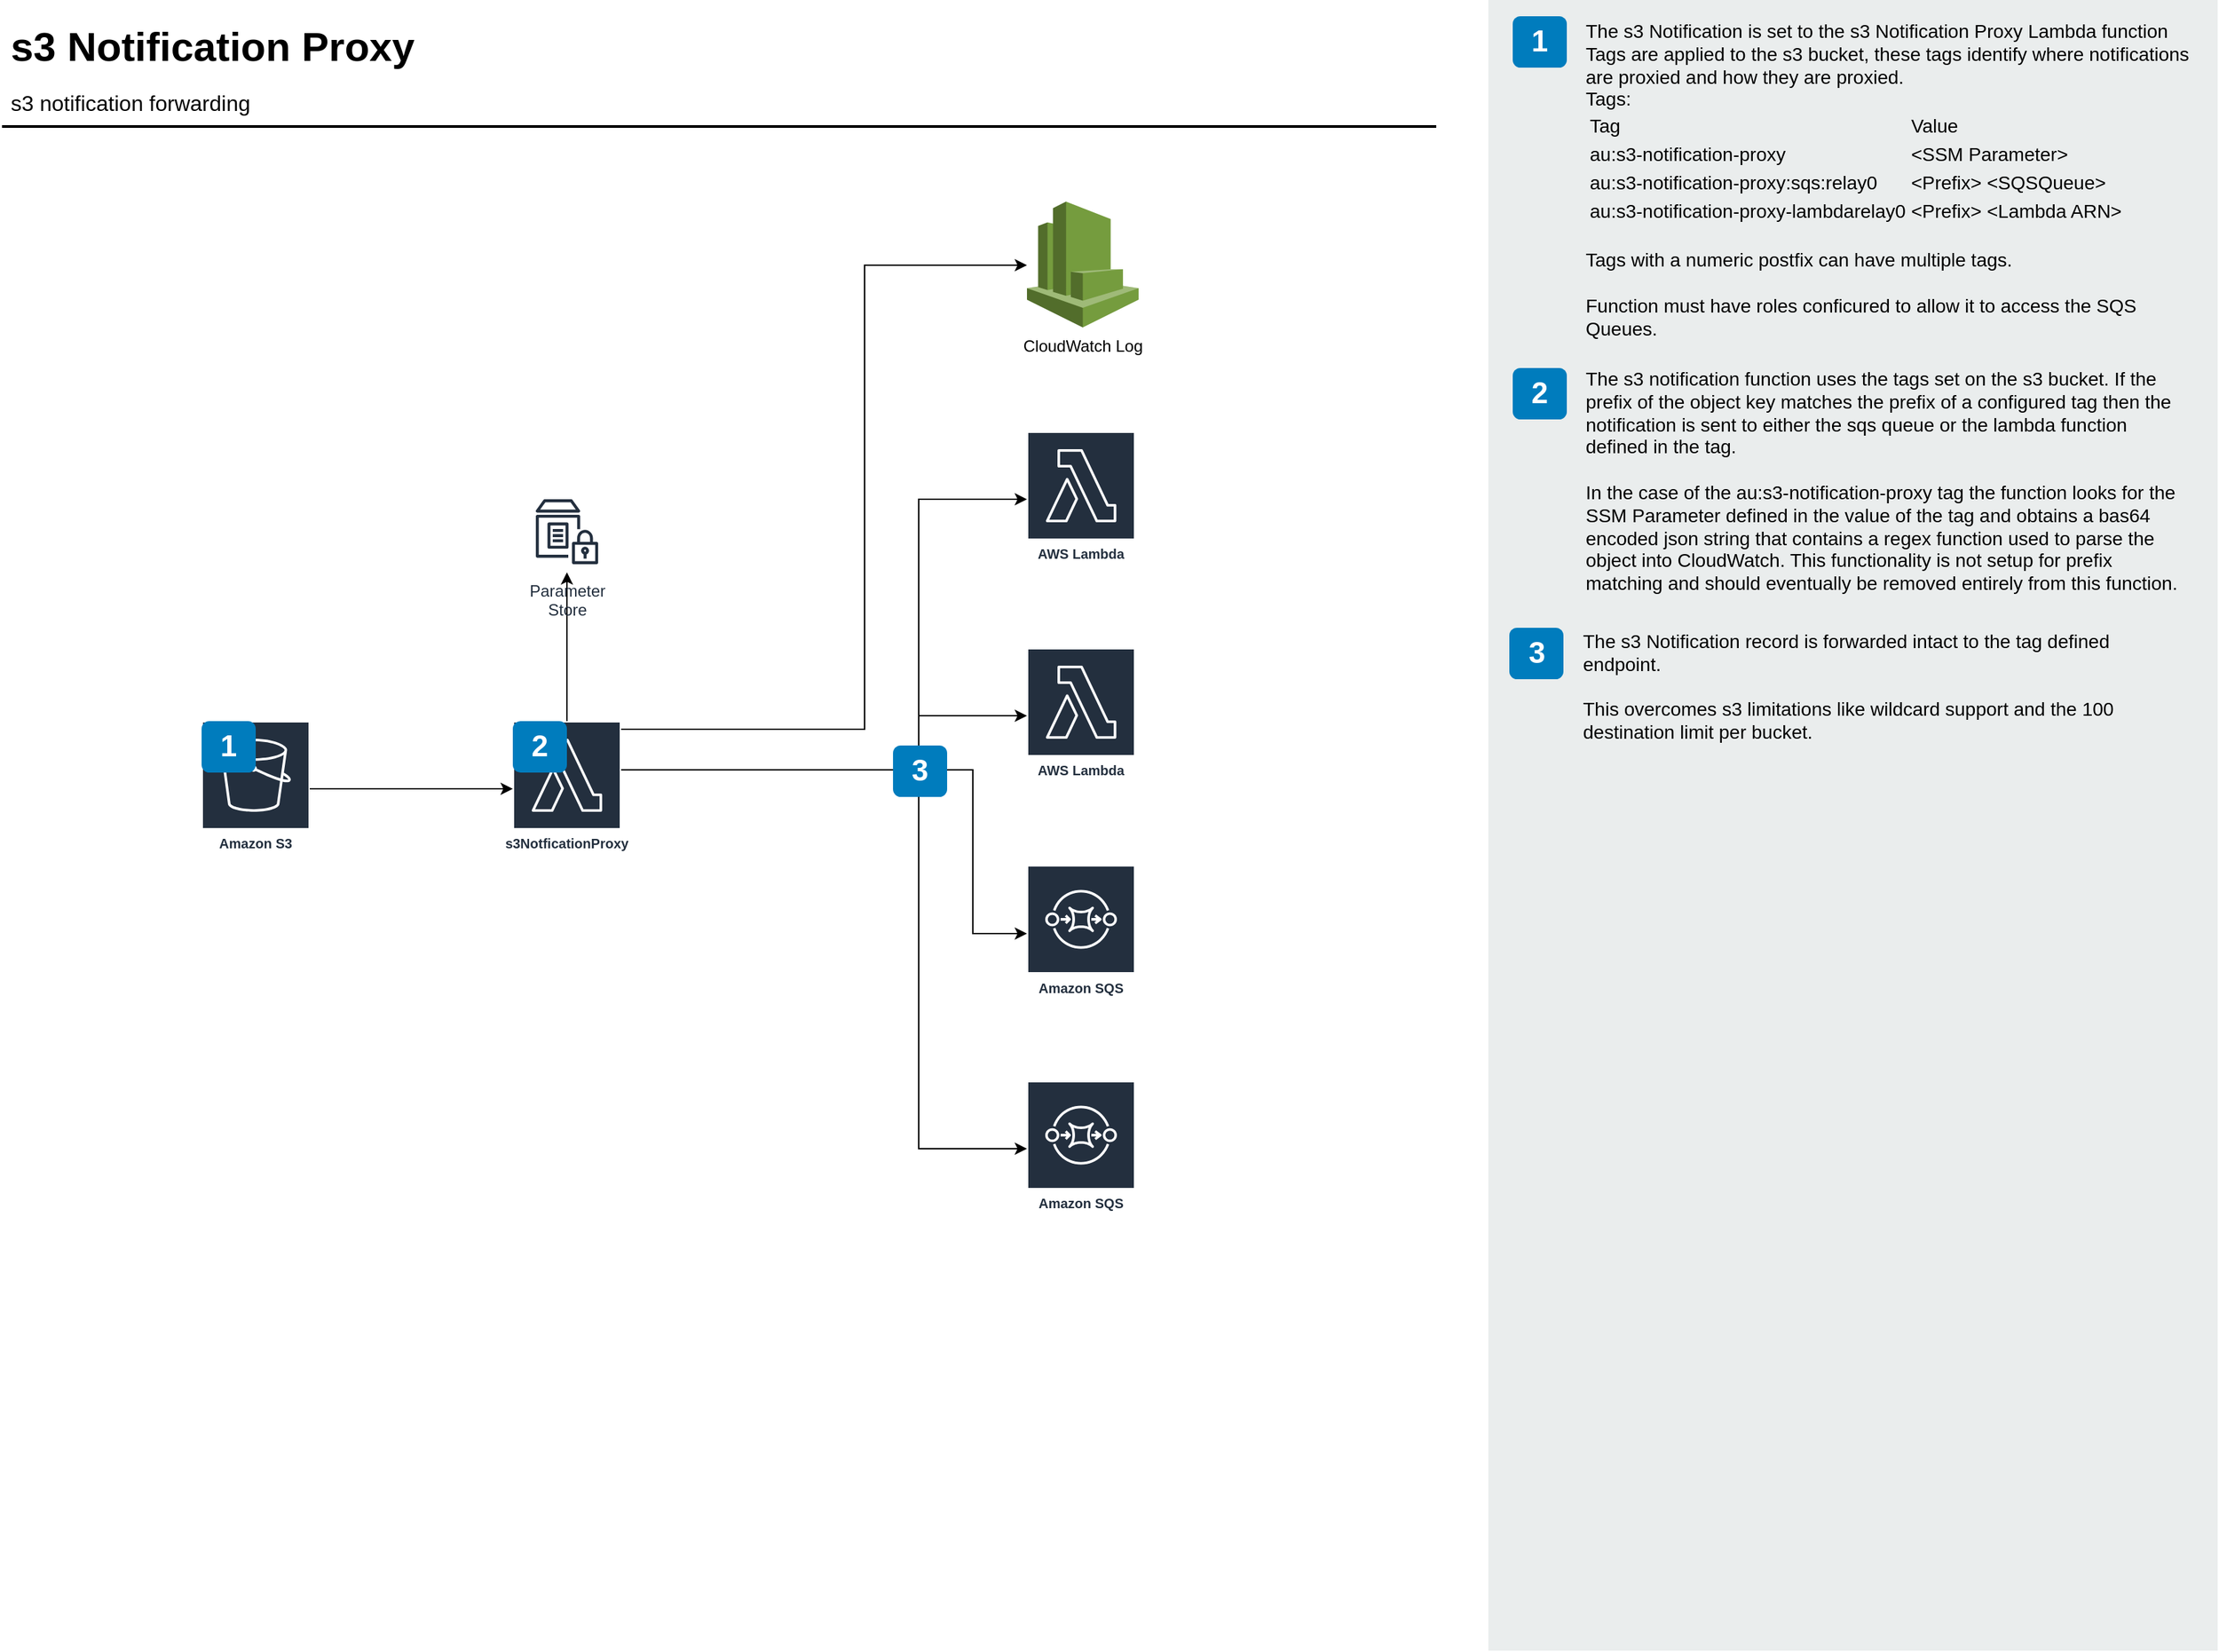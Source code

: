 <mxfile version="13.7.3" type="device"><diagram id="Ht1M8jgEwFfnCIfOTk4-" name="Page-1"><mxGraphModel dx="1871" dy="1117" grid="1" gridSize="10" guides="1" tooltips="1" connect="1" arrows="1" fold="1" page="1" pageScale="1" pageWidth="1169" pageHeight="827" math="0" shadow="0"><root><mxCell id="0"/><mxCell id="1" parent="0"/><mxCell id="-QjtrjUzRDEMRZ5MF8oH-47" value="s3 Notification Proxy" style="text;html=1;resizable=0;points=[];autosize=1;align=left;verticalAlign=top;spacingTop=-4;fontSize=30;fontStyle=1" parent="1" vertex="1"><mxGeometry x="56.5" y="64.5" width="310" height="40" as="geometry"/></mxCell><mxCell id="-QjtrjUzRDEMRZ5MF8oH-48" value="s3 notification forwarding" style="text;html=1;resizable=0;points=[];autosize=1;align=left;verticalAlign=top;spacingTop=-4;fontSize=16;" parent="1" vertex="1"><mxGeometry x="56.5" y="114.5" width="190" height="20" as="geometry"/></mxCell><mxCell id="SCVMTBWpLvtzJIhz15lM-1" value="" style="line;strokeWidth=2;html=1;fontSize=14;" parent="1" vertex="1"><mxGeometry x="52.5" y="139.5" width="1060" height="10" as="geometry"/></mxCell><mxCell id="7OVz4w7n9kzEPWy-4BBC-3" value="" style="rounded=0;whiteSpace=wrap;html=1;fillColor=#EAEDED;fontSize=22;fontColor=#FFFFFF;strokeColor=none;labelBackgroundColor=none;" parent="1" vertex="1"><mxGeometry x="1151" y="51" width="539" height="1220" as="geometry"/></mxCell><mxCell id="7OVz4w7n9kzEPWy-4BBC-4" value="1" style="rounded=1;whiteSpace=wrap;html=1;fillColor=#007CBD;strokeColor=none;fontColor=#FFFFFF;fontStyle=1;fontSize=22;labelBackgroundColor=none;" parent="1" vertex="1"><mxGeometry x="1169" y="63" width="40" height="38" as="geometry"/></mxCell><mxCell id="7OVz4w7n9kzEPWy-4BBC-5" value="2" style="rounded=1;whiteSpace=wrap;html=1;fillColor=#007CBD;strokeColor=none;fontColor=#FFFFFF;fontStyle=1;fontSize=22;labelBackgroundColor=none;" parent="1" vertex="1"><mxGeometry x="1169" y="323" width="40" height="38" as="geometry"/></mxCell><mxCell id="7OVz4w7n9kzEPWy-4BBC-6" value="3" style="rounded=1;whiteSpace=wrap;html=1;fillColor=#007CBD;strokeColor=none;fontColor=#FFFFFF;fontStyle=1;fontSize=22;labelBackgroundColor=none;" parent="1" vertex="1"><mxGeometry x="1166.5" y="515" width="40" height="38" as="geometry"/></mxCell><mxCell id="7OVz4w7n9kzEPWy-4BBC-13" value="&lt;span&gt;The s3 Notification is set to the s3 Notification Proxy Lambda function&lt;br&gt;Tags are applied to the s3 bucket, these tags identify where notifications are proxied and how they are proxied.&lt;br&gt;Tags:&lt;br&gt;&lt;/span&gt;&lt;span&gt;&lt;table&gt;&lt;tbody&gt;&lt;tr&gt;&lt;td&gt;Tag&lt;/td&gt;&lt;td&gt;Value&lt;/td&gt;&lt;/tr&gt;&lt;tr&gt;&lt;td&gt;au:s3-notification-proxy&lt;/td&gt;&lt;td&gt;&amp;lt;SSM Parameter&amp;gt;&lt;/td&gt;&lt;/tr&gt;&lt;tr&gt;&lt;td&gt;au:s3-notification-proxy:sqs:relay0&lt;/td&gt;&lt;td&gt;&amp;lt;Prefix&amp;gt; &amp;lt;SQSQueue&amp;gt;&lt;/td&gt;&lt;/tr&gt;&lt;tr&gt;&lt;td&gt;au:s3-notification-proxy-lambdarelay0&lt;/td&gt;&lt;td&gt;&amp;lt;Prefix&amp;gt; &amp;lt;Lambda ARN&amp;gt;&lt;/td&gt;&lt;/tr&gt;&lt;/tbody&gt;&lt;/table&gt;&lt;br&gt;Tags with a numeric postfix can have multiple tags.&lt;br&gt;&lt;br&gt;Function must have roles conficured to allow it to access the SQS Queues.&lt;br&gt;&lt;/span&gt;" style="text;html=1;align=left;verticalAlign=top;spacingTop=-4;fontSize=14;labelBackgroundColor=none;whiteSpace=wrap;" parent="1" vertex="1"><mxGeometry x="1220.5" y="62.5" width="449" height="247.5" as="geometry"/></mxCell><mxCell id="7OVz4w7n9kzEPWy-4BBC-15" value="&lt;span&gt;The s3 Notification record is forwarded intact to the tag defined endpoint.&lt;br&gt;&lt;/span&gt;&lt;br&gt;This overcomes s3 limitations like wildcard support and the 100 destination limit per bucket." style="text;html=1;align=left;verticalAlign=top;spacingTop=-4;fontSize=14;labelBackgroundColor=none;whiteSpace=wrap;" parent="1" vertex="1"><mxGeometry x="1218.5" y="513.5" width="450" height="117" as="geometry"/></mxCell><mxCell id="xlVM-sVzabk9LBT_bWZR-8" style="edgeStyle=orthogonalEdgeStyle;rounded=0;orthogonalLoop=1;jettySize=auto;html=1;" edge="1" parent="1" source="xlVM-sVzabk9LBT_bWZR-1" target="xlVM-sVzabk9LBT_bWZR-2"><mxGeometry relative="1" as="geometry"/></mxCell><mxCell id="xlVM-sVzabk9LBT_bWZR-1" value="Amazon S3" style="outlineConnect=0;fontColor=#232F3E;gradientColor=none;strokeColor=#ffffff;fillColor=#232F3E;dashed=0;verticalLabelPosition=middle;verticalAlign=bottom;align=center;html=1;whiteSpace=wrap;fontSize=10;fontStyle=1;spacing=3;shape=mxgraph.aws4.productIcon;prIcon=mxgraph.aws4.s3;" vertex="1" parent="1"><mxGeometry x="200" y="584" width="80" height="100" as="geometry"/></mxCell><mxCell id="xlVM-sVzabk9LBT_bWZR-9" style="edgeStyle=orthogonalEdgeStyle;rounded=0;orthogonalLoop=1;jettySize=auto;html=1;" edge="1" parent="1" source="xlVM-sVzabk9LBT_bWZR-2" target="xlVM-sVzabk9LBT_bWZR-7"><mxGeometry relative="1" as="geometry"><Array as="points"><mxPoint x="690" y="590"/><mxPoint x="690" y="247"/></Array></mxGeometry></mxCell><mxCell id="xlVM-sVzabk9LBT_bWZR-10" style="edgeStyle=orthogonalEdgeStyle;rounded=0;orthogonalLoop=1;jettySize=auto;html=1;" edge="1" parent="1" source="xlVM-sVzabk9LBT_bWZR-2" target="xlVM-sVzabk9LBT_bWZR-3"><mxGeometry relative="1" as="geometry"><Array as="points"><mxPoint x="730" y="620"/><mxPoint x="730" y="420"/></Array></mxGeometry></mxCell><mxCell id="xlVM-sVzabk9LBT_bWZR-11" style="edgeStyle=orthogonalEdgeStyle;rounded=0;orthogonalLoop=1;jettySize=auto;html=1;" edge="1" parent="1" source="xlVM-sVzabk9LBT_bWZR-2" target="xlVM-sVzabk9LBT_bWZR-4"><mxGeometry relative="1" as="geometry"><Array as="points"><mxPoint x="730" y="620"/><mxPoint x="730" y="580"/></Array></mxGeometry></mxCell><mxCell id="xlVM-sVzabk9LBT_bWZR-12" style="edgeStyle=orthogonalEdgeStyle;rounded=0;orthogonalLoop=1;jettySize=auto;html=1;" edge="1" parent="1" source="xlVM-sVzabk9LBT_bWZR-2" target="xlVM-sVzabk9LBT_bWZR-5"><mxGeometry relative="1" as="geometry"><Array as="points"><mxPoint x="770" y="620"/><mxPoint x="770" y="741"/></Array></mxGeometry></mxCell><mxCell id="xlVM-sVzabk9LBT_bWZR-13" style="edgeStyle=orthogonalEdgeStyle;rounded=0;orthogonalLoop=1;jettySize=auto;html=1;" edge="1" parent="1" source="xlVM-sVzabk9LBT_bWZR-2" target="xlVM-sVzabk9LBT_bWZR-6"><mxGeometry relative="1" as="geometry"><Array as="points"><mxPoint x="730" y="620"/><mxPoint x="730" y="900"/></Array></mxGeometry></mxCell><mxCell id="xlVM-sVzabk9LBT_bWZR-17" style="edgeStyle=orthogonalEdgeStyle;rounded=0;orthogonalLoop=1;jettySize=auto;html=1;" edge="1" parent="1" source="xlVM-sVzabk9LBT_bWZR-2" target="xlVM-sVzabk9LBT_bWZR-16"><mxGeometry relative="1" as="geometry"/></mxCell><mxCell id="xlVM-sVzabk9LBT_bWZR-2" value="s3NotficationProxy" style="outlineConnect=0;fontColor=#232F3E;gradientColor=none;strokeColor=#ffffff;fillColor=#232F3E;dashed=0;verticalLabelPosition=middle;verticalAlign=bottom;align=center;html=1;whiteSpace=wrap;fontSize=10;fontStyle=1;spacing=3;shape=mxgraph.aws4.productIcon;prIcon=mxgraph.aws4.lambda;" vertex="1" parent="1"><mxGeometry x="430" y="584" width="80" height="100" as="geometry"/></mxCell><mxCell id="xlVM-sVzabk9LBT_bWZR-3" value="AWS Lambda" style="outlineConnect=0;fontColor=#232F3E;gradientColor=none;strokeColor=#ffffff;fillColor=#232F3E;dashed=0;verticalLabelPosition=middle;verticalAlign=bottom;align=center;html=1;whiteSpace=wrap;fontSize=10;fontStyle=1;spacing=3;shape=mxgraph.aws4.productIcon;prIcon=mxgraph.aws4.lambda;" vertex="1" parent="1"><mxGeometry x="810" y="370" width="80" height="100" as="geometry"/></mxCell><mxCell id="xlVM-sVzabk9LBT_bWZR-4" value="AWS Lambda" style="outlineConnect=0;fontColor=#232F3E;gradientColor=none;strokeColor=#ffffff;fillColor=#232F3E;dashed=0;verticalLabelPosition=middle;verticalAlign=bottom;align=center;html=1;whiteSpace=wrap;fontSize=10;fontStyle=1;spacing=3;shape=mxgraph.aws4.productIcon;prIcon=mxgraph.aws4.lambda;" vertex="1" parent="1"><mxGeometry x="810" y="530" width="80" height="100" as="geometry"/></mxCell><mxCell id="xlVM-sVzabk9LBT_bWZR-5" value="Amazon SQS" style="outlineConnect=0;fontColor=#232F3E;gradientColor=none;strokeColor=#ffffff;fillColor=#232F3E;dashed=0;verticalLabelPosition=middle;verticalAlign=bottom;align=center;html=1;whiteSpace=wrap;fontSize=10;fontStyle=1;spacing=3;shape=mxgraph.aws4.productIcon;prIcon=mxgraph.aws4.sqs;" vertex="1" parent="1"><mxGeometry x="810" y="690.5" width="80" height="100" as="geometry"/></mxCell><mxCell id="xlVM-sVzabk9LBT_bWZR-6" value="Amazon SQS" style="outlineConnect=0;fontColor=#232F3E;gradientColor=none;strokeColor=#ffffff;fillColor=#232F3E;dashed=0;verticalLabelPosition=middle;verticalAlign=bottom;align=center;html=1;whiteSpace=wrap;fontSize=10;fontStyle=1;spacing=3;shape=mxgraph.aws4.productIcon;prIcon=mxgraph.aws4.sqs;" vertex="1" parent="1"><mxGeometry x="810" y="850" width="80" height="100" as="geometry"/></mxCell><mxCell id="xlVM-sVzabk9LBT_bWZR-7" value="CloudWatch Log" style="outlineConnect=0;dashed=0;verticalLabelPosition=bottom;verticalAlign=top;align=center;html=1;shape=mxgraph.aws3.cloudwatch;fillColor=#759C3E;gradientColor=none;" vertex="1" parent="1"><mxGeometry x="810" y="200" width="82.5" height="93" as="geometry"/></mxCell><mxCell id="xlVM-sVzabk9LBT_bWZR-14" value="1" style="rounded=1;whiteSpace=wrap;html=1;fillColor=#007CBD;strokeColor=none;fontColor=#FFFFFF;fontStyle=1;fontSize=22;labelBackgroundColor=none;" vertex="1" parent="1"><mxGeometry x="200" y="584" width="40" height="38" as="geometry"/></mxCell><mxCell id="xlVM-sVzabk9LBT_bWZR-16" value="Parameter&#10;Store" style="outlineConnect=0;fontColor=#232F3E;gradientColor=none;strokeColor=#232F3E;fillColor=#ffffff;dashed=0;verticalLabelPosition=bottom;verticalAlign=top;align=center;html=1;fontSize=12;fontStyle=0;aspect=fixed;shape=mxgraph.aws4.resourceIcon;resIcon=mxgraph.aws4.parameter_store;" vertex="1" parent="1"><mxGeometry x="440" y="414" width="60" height="60" as="geometry"/></mxCell><mxCell id="xlVM-sVzabk9LBT_bWZR-18" value="2" style="rounded=1;whiteSpace=wrap;html=1;fillColor=#007CBD;strokeColor=none;fontColor=#FFFFFF;fontStyle=1;fontSize=22;labelBackgroundColor=none;" vertex="1" parent="1"><mxGeometry x="430" y="584" width="40" height="38" as="geometry"/></mxCell><mxCell id="xlVM-sVzabk9LBT_bWZR-19" value="The s3 notification function uses the tags set on the s3 bucket. If the prefix of the object key matches the prefix of a configured tag then the notification is sent to either the sqs queue or the lambda function defined in the tag.&lt;br&gt;&lt;br&gt;In the case of the au:s3-notification-proxy tag the function looks for the SSM Parameter defined in the value of the tag and obtains a bas64 encoded json string that contains a regex function used to parse the object into CloudWatch. This functionality is not setup for prefix matching and should eventually be removed entirely from this function." style="text;html=1;align=left;verticalAlign=top;spacingTop=-4;fontSize=14;labelBackgroundColor=none;whiteSpace=wrap;" vertex="1" parent="1"><mxGeometry x="1220.5" y="320" width="450" height="173" as="geometry"/></mxCell><mxCell id="xlVM-sVzabk9LBT_bWZR-20" value="3" style="rounded=1;whiteSpace=wrap;html=1;fillColor=#007CBD;strokeColor=none;fontColor=#FFFFFF;fontStyle=1;fontSize=22;labelBackgroundColor=none;" vertex="1" parent="1"><mxGeometry x="711" y="602" width="40" height="38" as="geometry"/></mxCell></root></mxGraphModel></diagram></mxfile>